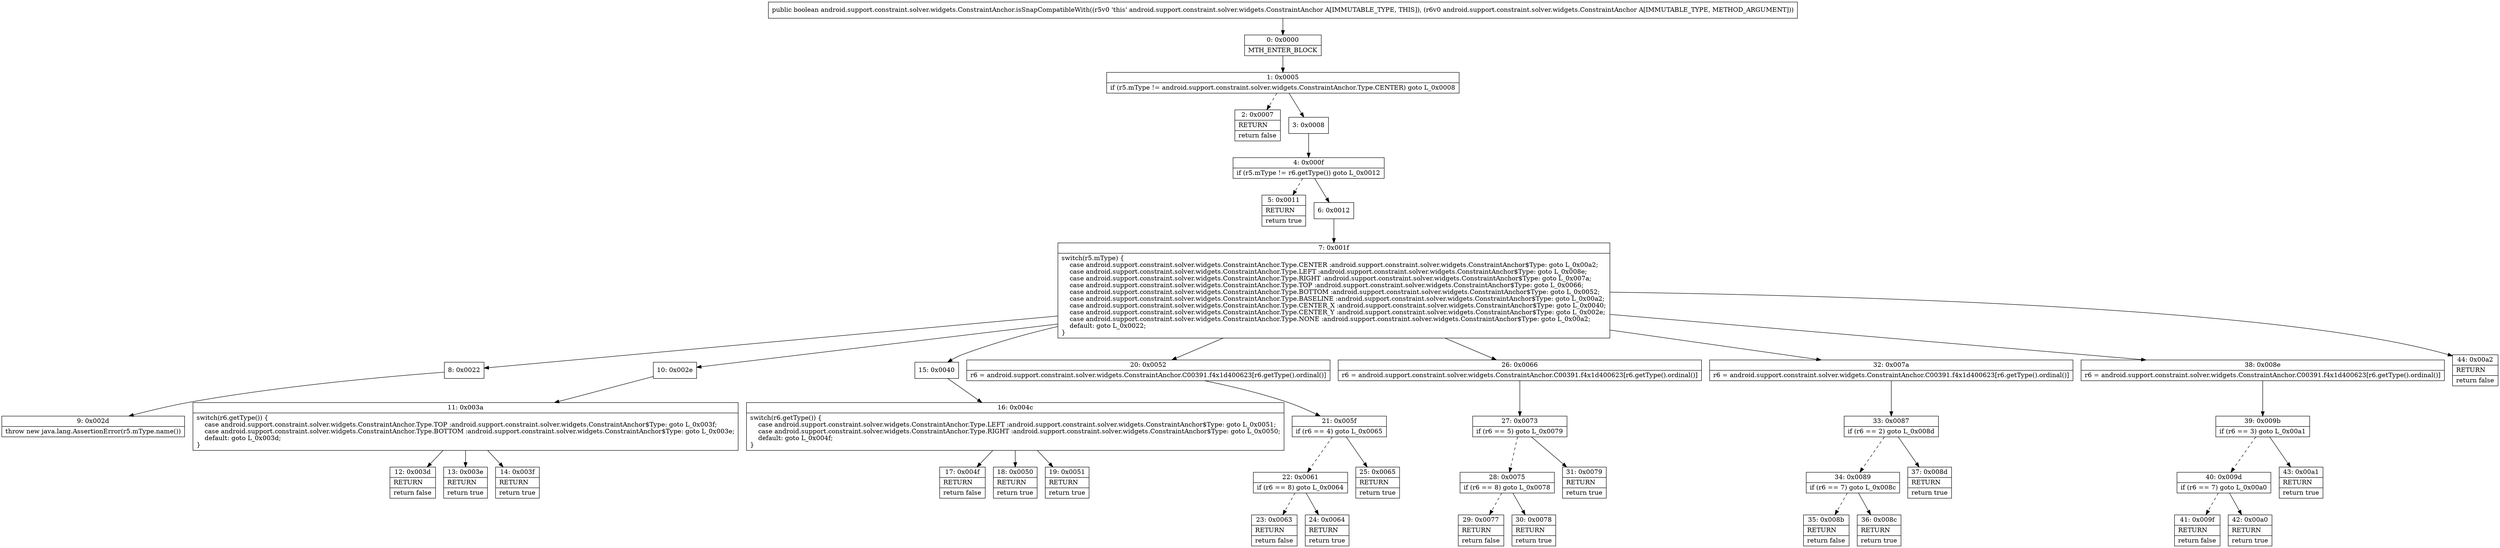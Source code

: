 digraph "CFG forandroid.support.constraint.solver.widgets.ConstraintAnchor.isSnapCompatibleWith(Landroid\/support\/constraint\/solver\/widgets\/ConstraintAnchor;)Z" {
Node_0 [shape=record,label="{0\:\ 0x0000|MTH_ENTER_BLOCK\l}"];
Node_1 [shape=record,label="{1\:\ 0x0005|if (r5.mType != android.support.constraint.solver.widgets.ConstraintAnchor.Type.CENTER) goto L_0x0008\l}"];
Node_2 [shape=record,label="{2\:\ 0x0007|RETURN\l|return false\l}"];
Node_3 [shape=record,label="{3\:\ 0x0008}"];
Node_4 [shape=record,label="{4\:\ 0x000f|if (r5.mType != r6.getType()) goto L_0x0012\l}"];
Node_5 [shape=record,label="{5\:\ 0x0011|RETURN\l|return true\l}"];
Node_6 [shape=record,label="{6\:\ 0x0012}"];
Node_7 [shape=record,label="{7\:\ 0x001f|switch(r5.mType) \{\l    case android.support.constraint.solver.widgets.ConstraintAnchor.Type.CENTER :android.support.constraint.solver.widgets.ConstraintAnchor$Type: goto L_0x00a2;\l    case android.support.constraint.solver.widgets.ConstraintAnchor.Type.LEFT :android.support.constraint.solver.widgets.ConstraintAnchor$Type: goto L_0x008e;\l    case android.support.constraint.solver.widgets.ConstraintAnchor.Type.RIGHT :android.support.constraint.solver.widgets.ConstraintAnchor$Type: goto L_0x007a;\l    case android.support.constraint.solver.widgets.ConstraintAnchor.Type.TOP :android.support.constraint.solver.widgets.ConstraintAnchor$Type: goto L_0x0066;\l    case android.support.constraint.solver.widgets.ConstraintAnchor.Type.BOTTOM :android.support.constraint.solver.widgets.ConstraintAnchor$Type: goto L_0x0052;\l    case android.support.constraint.solver.widgets.ConstraintAnchor.Type.BASELINE :android.support.constraint.solver.widgets.ConstraintAnchor$Type: goto L_0x00a2;\l    case android.support.constraint.solver.widgets.ConstraintAnchor.Type.CENTER_X :android.support.constraint.solver.widgets.ConstraintAnchor$Type: goto L_0x0040;\l    case android.support.constraint.solver.widgets.ConstraintAnchor.Type.CENTER_Y :android.support.constraint.solver.widgets.ConstraintAnchor$Type: goto L_0x002e;\l    case android.support.constraint.solver.widgets.ConstraintAnchor.Type.NONE :android.support.constraint.solver.widgets.ConstraintAnchor$Type: goto L_0x00a2;\l    default: goto L_0x0022;\l\}\l}"];
Node_8 [shape=record,label="{8\:\ 0x0022}"];
Node_9 [shape=record,label="{9\:\ 0x002d|throw new java.lang.AssertionError(r5.mType.name())\l}"];
Node_10 [shape=record,label="{10\:\ 0x002e}"];
Node_11 [shape=record,label="{11\:\ 0x003a|switch(r6.getType()) \{\l    case android.support.constraint.solver.widgets.ConstraintAnchor.Type.TOP :android.support.constraint.solver.widgets.ConstraintAnchor$Type: goto L_0x003f;\l    case android.support.constraint.solver.widgets.ConstraintAnchor.Type.BOTTOM :android.support.constraint.solver.widgets.ConstraintAnchor$Type: goto L_0x003e;\l    default: goto L_0x003d;\l\}\l}"];
Node_12 [shape=record,label="{12\:\ 0x003d|RETURN\l|return false\l}"];
Node_13 [shape=record,label="{13\:\ 0x003e|RETURN\l|return true\l}"];
Node_14 [shape=record,label="{14\:\ 0x003f|RETURN\l|return true\l}"];
Node_15 [shape=record,label="{15\:\ 0x0040}"];
Node_16 [shape=record,label="{16\:\ 0x004c|switch(r6.getType()) \{\l    case android.support.constraint.solver.widgets.ConstraintAnchor.Type.LEFT :android.support.constraint.solver.widgets.ConstraintAnchor$Type: goto L_0x0051;\l    case android.support.constraint.solver.widgets.ConstraintAnchor.Type.RIGHT :android.support.constraint.solver.widgets.ConstraintAnchor$Type: goto L_0x0050;\l    default: goto L_0x004f;\l\}\l}"];
Node_17 [shape=record,label="{17\:\ 0x004f|RETURN\l|return false\l}"];
Node_18 [shape=record,label="{18\:\ 0x0050|RETURN\l|return true\l}"];
Node_19 [shape=record,label="{19\:\ 0x0051|RETURN\l|return true\l}"];
Node_20 [shape=record,label="{20\:\ 0x0052|r6 = android.support.constraint.solver.widgets.ConstraintAnchor.C00391.f4x1d400623[r6.getType().ordinal()]\l}"];
Node_21 [shape=record,label="{21\:\ 0x005f|if (r6 == 4) goto L_0x0065\l}"];
Node_22 [shape=record,label="{22\:\ 0x0061|if (r6 == 8) goto L_0x0064\l}"];
Node_23 [shape=record,label="{23\:\ 0x0063|RETURN\l|return false\l}"];
Node_24 [shape=record,label="{24\:\ 0x0064|RETURN\l|return true\l}"];
Node_25 [shape=record,label="{25\:\ 0x0065|RETURN\l|return true\l}"];
Node_26 [shape=record,label="{26\:\ 0x0066|r6 = android.support.constraint.solver.widgets.ConstraintAnchor.C00391.f4x1d400623[r6.getType().ordinal()]\l}"];
Node_27 [shape=record,label="{27\:\ 0x0073|if (r6 == 5) goto L_0x0079\l}"];
Node_28 [shape=record,label="{28\:\ 0x0075|if (r6 == 8) goto L_0x0078\l}"];
Node_29 [shape=record,label="{29\:\ 0x0077|RETURN\l|return false\l}"];
Node_30 [shape=record,label="{30\:\ 0x0078|RETURN\l|return true\l}"];
Node_31 [shape=record,label="{31\:\ 0x0079|RETURN\l|return true\l}"];
Node_32 [shape=record,label="{32\:\ 0x007a|r6 = android.support.constraint.solver.widgets.ConstraintAnchor.C00391.f4x1d400623[r6.getType().ordinal()]\l}"];
Node_33 [shape=record,label="{33\:\ 0x0087|if (r6 == 2) goto L_0x008d\l}"];
Node_34 [shape=record,label="{34\:\ 0x0089|if (r6 == 7) goto L_0x008c\l}"];
Node_35 [shape=record,label="{35\:\ 0x008b|RETURN\l|return false\l}"];
Node_36 [shape=record,label="{36\:\ 0x008c|RETURN\l|return true\l}"];
Node_37 [shape=record,label="{37\:\ 0x008d|RETURN\l|return true\l}"];
Node_38 [shape=record,label="{38\:\ 0x008e|r6 = android.support.constraint.solver.widgets.ConstraintAnchor.C00391.f4x1d400623[r6.getType().ordinal()]\l}"];
Node_39 [shape=record,label="{39\:\ 0x009b|if (r6 == 3) goto L_0x00a1\l}"];
Node_40 [shape=record,label="{40\:\ 0x009d|if (r6 == 7) goto L_0x00a0\l}"];
Node_41 [shape=record,label="{41\:\ 0x009f|RETURN\l|return false\l}"];
Node_42 [shape=record,label="{42\:\ 0x00a0|RETURN\l|return true\l}"];
Node_43 [shape=record,label="{43\:\ 0x00a1|RETURN\l|return true\l}"];
Node_44 [shape=record,label="{44\:\ 0x00a2|RETURN\l|return false\l}"];
MethodNode[shape=record,label="{public boolean android.support.constraint.solver.widgets.ConstraintAnchor.isSnapCompatibleWith((r5v0 'this' android.support.constraint.solver.widgets.ConstraintAnchor A[IMMUTABLE_TYPE, THIS]), (r6v0 android.support.constraint.solver.widgets.ConstraintAnchor A[IMMUTABLE_TYPE, METHOD_ARGUMENT])) }"];
MethodNode -> Node_0;
Node_0 -> Node_1;
Node_1 -> Node_2[style=dashed];
Node_1 -> Node_3;
Node_3 -> Node_4;
Node_4 -> Node_5[style=dashed];
Node_4 -> Node_6;
Node_6 -> Node_7;
Node_7 -> Node_8;
Node_7 -> Node_10;
Node_7 -> Node_15;
Node_7 -> Node_20;
Node_7 -> Node_26;
Node_7 -> Node_32;
Node_7 -> Node_38;
Node_7 -> Node_44;
Node_8 -> Node_9;
Node_10 -> Node_11;
Node_11 -> Node_12;
Node_11 -> Node_13;
Node_11 -> Node_14;
Node_15 -> Node_16;
Node_16 -> Node_17;
Node_16 -> Node_18;
Node_16 -> Node_19;
Node_20 -> Node_21;
Node_21 -> Node_22[style=dashed];
Node_21 -> Node_25;
Node_22 -> Node_23[style=dashed];
Node_22 -> Node_24;
Node_26 -> Node_27;
Node_27 -> Node_28[style=dashed];
Node_27 -> Node_31;
Node_28 -> Node_29[style=dashed];
Node_28 -> Node_30;
Node_32 -> Node_33;
Node_33 -> Node_34[style=dashed];
Node_33 -> Node_37;
Node_34 -> Node_35[style=dashed];
Node_34 -> Node_36;
Node_38 -> Node_39;
Node_39 -> Node_40[style=dashed];
Node_39 -> Node_43;
Node_40 -> Node_41[style=dashed];
Node_40 -> Node_42;
}

